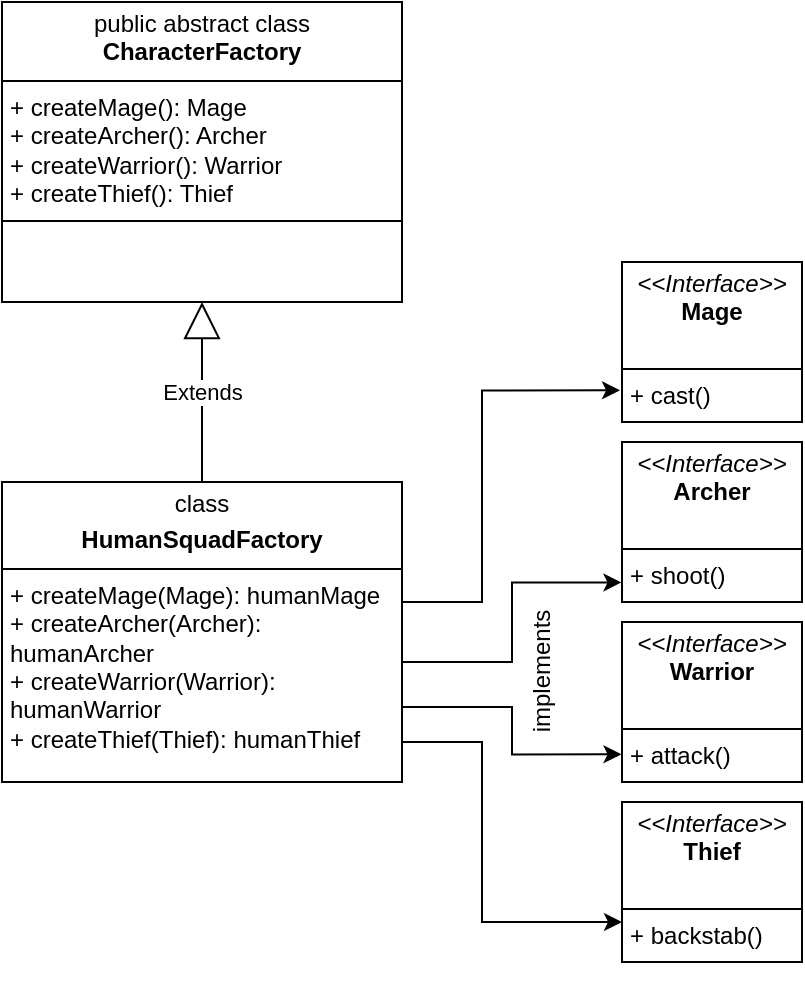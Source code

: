 <mxfile version="24.7.8">
  <diagram id="C5RBs43oDa-KdzZeNtuy" name="Page-1">
    <mxGraphModel dx="757" dy="571" grid="1" gridSize="10" guides="1" tooltips="1" connect="1" arrows="1" fold="1" page="1" pageScale="1" pageWidth="827" pageHeight="1169" math="0" shadow="0">
      <root>
        <mxCell id="WIyWlLk6GJQsqaUBKTNV-0" />
        <mxCell id="WIyWlLk6GJQsqaUBKTNV-1" parent="WIyWlLk6GJQsqaUBKTNV-0" />
        <mxCell id="QemUkZHgxopHP8N5Yeaz-2" value="&lt;p style=&quot;margin:0px;margin-top:4px;text-align:center;&quot;&gt;public abstract class&lt;br&gt;&lt;b&gt;CharacterFactory&lt;/b&gt;&lt;br&gt;&lt;/p&gt;&lt;hr size=&quot;1&quot; style=&quot;border-style:solid;&quot;&gt;&lt;p style=&quot;margin:0px;margin-left:4px;&quot;&gt;+ createMage(): Mage&lt;br&gt;&lt;/p&gt;&lt;p style=&quot;margin:0px;margin-left:4px;&quot;&gt;+ createArcher(): Archer&lt;br&gt;&lt;/p&gt;&lt;p style=&quot;margin:0px;margin-left:4px;&quot;&gt;+ createWarrior(): Warrior&lt;br&gt;&lt;/p&gt;&lt;p style=&quot;margin:0px;margin-left:4px;&quot;&gt;+ createThief(): Thief&lt;/p&gt;&lt;hr size=&quot;1&quot; style=&quot;border-style:solid;&quot;&gt;&lt;p style=&quot;margin:0px;margin-left:4px;&quot;&gt;&lt;br&gt;&lt;/p&gt;" style="verticalAlign=top;align=left;overflow=fill;html=1;whiteSpace=wrap;" vertex="1" parent="WIyWlLk6GJQsqaUBKTNV-1">
          <mxGeometry x="320" y="200" width="200" height="150" as="geometry" />
        </mxCell>
        <mxCell id="QemUkZHgxopHP8N5Yeaz-15" value="&lt;p style=&quot;margin:0px;margin-top:4px;text-align:center;&quot;&gt;&lt;i&gt;&amp;lt;&amp;lt;Interface&amp;gt;&amp;gt;&lt;/i&gt;&lt;br&gt;&lt;b&gt;Mage&lt;/b&gt;&lt;/p&gt;&lt;p style=&quot;margin:0px;margin-left:4px;&quot;&gt;&lt;br&gt;&lt;/p&gt;&lt;hr size=&quot;1&quot; style=&quot;border-style:solid;&quot;&gt;&lt;p style=&quot;margin:0px;margin-left:4px;&quot;&gt;+ cast()&lt;br&gt;&lt;br&gt;&lt;/p&gt;" style="verticalAlign=top;align=left;overflow=fill;html=1;whiteSpace=wrap;" vertex="1" parent="WIyWlLk6GJQsqaUBKTNV-1">
          <mxGeometry x="630" y="330" width="90" height="80" as="geometry" />
        </mxCell>
        <mxCell id="QemUkZHgxopHP8N5Yeaz-16" value="&lt;p style=&quot;margin:0px;margin-top:4px;text-align:center;&quot;&gt;&lt;i&gt;&amp;lt;&amp;lt;Interface&amp;gt;&amp;gt;&lt;/i&gt;&lt;br&gt;&lt;b&gt;Archer&lt;/b&gt;&lt;/p&gt;&lt;p style=&quot;margin:0px;margin-left:4px;&quot;&gt;&lt;br&gt;&lt;/p&gt;&lt;hr size=&quot;1&quot; style=&quot;border-style:solid;&quot;&gt;&lt;p style=&quot;margin:0px;margin-left:4px;&quot;&gt;+ shoot()&lt;br&gt;&lt;br&gt;&lt;/p&gt;" style="verticalAlign=top;align=left;overflow=fill;html=1;whiteSpace=wrap;" vertex="1" parent="WIyWlLk6GJQsqaUBKTNV-1">
          <mxGeometry x="630" y="420" width="90" height="80" as="geometry" />
        </mxCell>
        <mxCell id="QemUkZHgxopHP8N5Yeaz-17" value="&lt;p style=&quot;margin:0px;margin-top:4px;text-align:center;&quot;&gt;&lt;i&gt;&amp;lt;&amp;lt;Interface&amp;gt;&amp;gt;&lt;/i&gt;&lt;br&gt;&lt;b&gt;Warrior&lt;/b&gt;&lt;/p&gt;&lt;p style=&quot;margin:0px;margin-left:4px;&quot;&gt;&lt;br&gt;&lt;/p&gt;&lt;hr size=&quot;1&quot; style=&quot;border-style:solid;&quot;&gt;&lt;p style=&quot;margin:0px;margin-left:4px;&quot;&gt;+ attack()&lt;br&gt;&lt;br&gt;&lt;/p&gt;" style="verticalAlign=top;align=left;overflow=fill;html=1;whiteSpace=wrap;" vertex="1" parent="WIyWlLk6GJQsqaUBKTNV-1">
          <mxGeometry x="630" y="510" width="90" height="80" as="geometry" />
        </mxCell>
        <mxCell id="QemUkZHgxopHP8N5Yeaz-18" value="&lt;p style=&quot;margin:0px;margin-top:4px;text-align:center;&quot;&gt;class&lt;/p&gt;&lt;p style=&quot;margin:0px;margin-top:4px;text-align:center;&quot;&gt;&lt;b&gt;HumanSquadFactory&lt;/b&gt;&lt;br&gt;&lt;/p&gt;&lt;hr size=&quot;1&quot; style=&quot;border-style:solid;&quot;&gt;&lt;p style=&quot;margin:0px;margin-left:4px;&quot;&gt;&lt;/p&gt;&lt;p style=&quot;margin:0px;margin-left:4px;&quot;&gt;&lt;span style=&quot;background-color: initial;&quot;&gt;+ createMage(Mage): humanMage&lt;/span&gt;&lt;br&gt;&lt;/p&gt;&lt;p style=&quot;margin:0px;margin-left:4px;&quot;&gt;+ createArcher(Archer): humanArcher&lt;span style=&quot;background-color: initial;&quot;&gt;&lt;br&gt;&lt;/span&gt;&lt;/p&gt;&lt;p style=&quot;margin:0px;margin-left:4px;&quot;&gt;&lt;span style=&quot;background-color: initial;&quot;&gt;+ createWarrior(Warrior): humanWarrior&lt;/span&gt;&lt;br&gt;&lt;/p&gt;&lt;p style=&quot;margin:0px;margin-left:4px;&quot;&gt;&lt;span style=&quot;background-color: initial;&quot;&gt;+ createThief(Thief): humanThief&lt;/span&gt;&lt;br&gt;&lt;/p&gt;&lt;p style=&quot;margin: 0px 0px 0px 4px;&quot;&gt;&lt;br&gt;&lt;/p&gt;" style="verticalAlign=top;align=left;overflow=fill;html=1;whiteSpace=wrap;" vertex="1" parent="WIyWlLk6GJQsqaUBKTNV-1">
          <mxGeometry x="320" y="440" width="200" height="150" as="geometry" />
        </mxCell>
        <mxCell id="QemUkZHgxopHP8N5Yeaz-21" value="Extends" style="endArrow=block;endSize=16;endFill=0;html=1;rounded=0;entryX=0.5;entryY=1;entryDx=0;entryDy=0;" edge="1" parent="WIyWlLk6GJQsqaUBKTNV-1" target="QemUkZHgxopHP8N5Yeaz-2">
          <mxGeometry width="160" relative="1" as="geometry">
            <mxPoint x="420" y="440" as="sourcePoint" />
            <mxPoint x="570" y="440" as="targetPoint" />
          </mxGeometry>
        </mxCell>
        <mxCell id="QemUkZHgxopHP8N5Yeaz-22" value="&lt;p style=&quot;margin:0px;margin-top:4px;text-align:center;&quot;&gt;&lt;i&gt;&amp;lt;&amp;lt;Interface&amp;gt;&amp;gt;&lt;/i&gt;&lt;br&gt;&lt;b&gt;Thief&lt;/b&gt;&lt;/p&gt;&lt;p style=&quot;margin:0px;margin-left:4px;&quot;&gt;&lt;br&gt;&lt;/p&gt;&lt;hr size=&quot;1&quot; style=&quot;border-style:solid;&quot;&gt;&lt;p style=&quot;margin:0px;margin-left:4px;&quot;&gt;+ backstab()&lt;br&gt;&lt;br&gt;&lt;/p&gt;" style="verticalAlign=top;align=left;overflow=fill;html=1;whiteSpace=wrap;" vertex="1" parent="WIyWlLk6GJQsqaUBKTNV-1">
          <mxGeometry x="630" y="600" width="90" height="80" as="geometry" />
        </mxCell>
        <mxCell id="QemUkZHgxopHP8N5Yeaz-27" value="implements" style="text;html=1;align=center;verticalAlign=middle;resizable=0;points=[];autosize=1;strokeColor=none;fillColor=none;rotation=-90;" vertex="1" parent="WIyWlLk6GJQsqaUBKTNV-1">
          <mxGeometry x="550" y="520" width="80" height="30" as="geometry" />
        </mxCell>
        <mxCell id="QemUkZHgxopHP8N5Yeaz-35" style="edgeStyle=orthogonalEdgeStyle;rounded=0;orthogonalLoop=1;jettySize=auto;html=1;exitX=0.5;exitY=1;exitDx=0;exitDy=0;" edge="1" parent="WIyWlLk6GJQsqaUBKTNV-1" source="QemUkZHgxopHP8N5Yeaz-22" target="QemUkZHgxopHP8N5Yeaz-22">
          <mxGeometry relative="1" as="geometry" />
        </mxCell>
        <mxCell id="QemUkZHgxopHP8N5Yeaz-36" style="edgeStyle=orthogonalEdgeStyle;rounded=0;orthogonalLoop=1;jettySize=auto;html=1;exitX=1;exitY=0.75;exitDx=0;exitDy=0;" edge="1" parent="WIyWlLk6GJQsqaUBKTNV-1">
          <mxGeometry relative="1" as="geometry">
            <mxPoint x="520" y="570.01" as="sourcePoint" />
            <mxPoint x="630" y="660" as="targetPoint" />
            <Array as="points">
              <mxPoint x="560" y="570" />
              <mxPoint x="560" y="660" />
              <mxPoint x="629" y="660" />
            </Array>
          </mxGeometry>
        </mxCell>
        <mxCell id="QemUkZHgxopHP8N5Yeaz-39" style="edgeStyle=orthogonalEdgeStyle;rounded=0;orthogonalLoop=1;jettySize=auto;html=1;entryX=-0.011;entryY=0.802;entryDx=0;entryDy=0;entryPerimeter=0;" edge="1" parent="WIyWlLk6GJQsqaUBKTNV-1" target="QemUkZHgxopHP8N5Yeaz-15">
          <mxGeometry relative="1" as="geometry">
            <mxPoint x="520" y="500" as="sourcePoint" />
            <Array as="points">
              <mxPoint x="560" y="500" />
              <mxPoint x="560" y="394" />
            </Array>
          </mxGeometry>
        </mxCell>
        <mxCell id="QemUkZHgxopHP8N5Yeaz-42" style="edgeStyle=orthogonalEdgeStyle;rounded=0;orthogonalLoop=1;jettySize=auto;html=1;entryX=-0.003;entryY=0.878;entryDx=0;entryDy=0;entryPerimeter=0;" edge="1" parent="WIyWlLk6GJQsqaUBKTNV-1" target="QemUkZHgxopHP8N5Yeaz-16">
          <mxGeometry relative="1" as="geometry">
            <mxPoint x="520" y="530" as="sourcePoint" />
            <Array as="points">
              <mxPoint x="520" y="530" />
              <mxPoint x="575" y="530" />
              <mxPoint x="575" y="490" />
            </Array>
          </mxGeometry>
        </mxCell>
        <mxCell id="QemUkZHgxopHP8N5Yeaz-43" style="edgeStyle=orthogonalEdgeStyle;rounded=0;orthogonalLoop=1;jettySize=auto;html=1;exitX=1;exitY=0.75;exitDx=0;exitDy=0;entryX=-0.003;entryY=0.827;entryDx=0;entryDy=0;entryPerimeter=0;" edge="1" parent="WIyWlLk6GJQsqaUBKTNV-1" source="QemUkZHgxopHP8N5Yeaz-18" target="QemUkZHgxopHP8N5Yeaz-17">
          <mxGeometry relative="1" as="geometry" />
        </mxCell>
      </root>
    </mxGraphModel>
  </diagram>
</mxfile>
